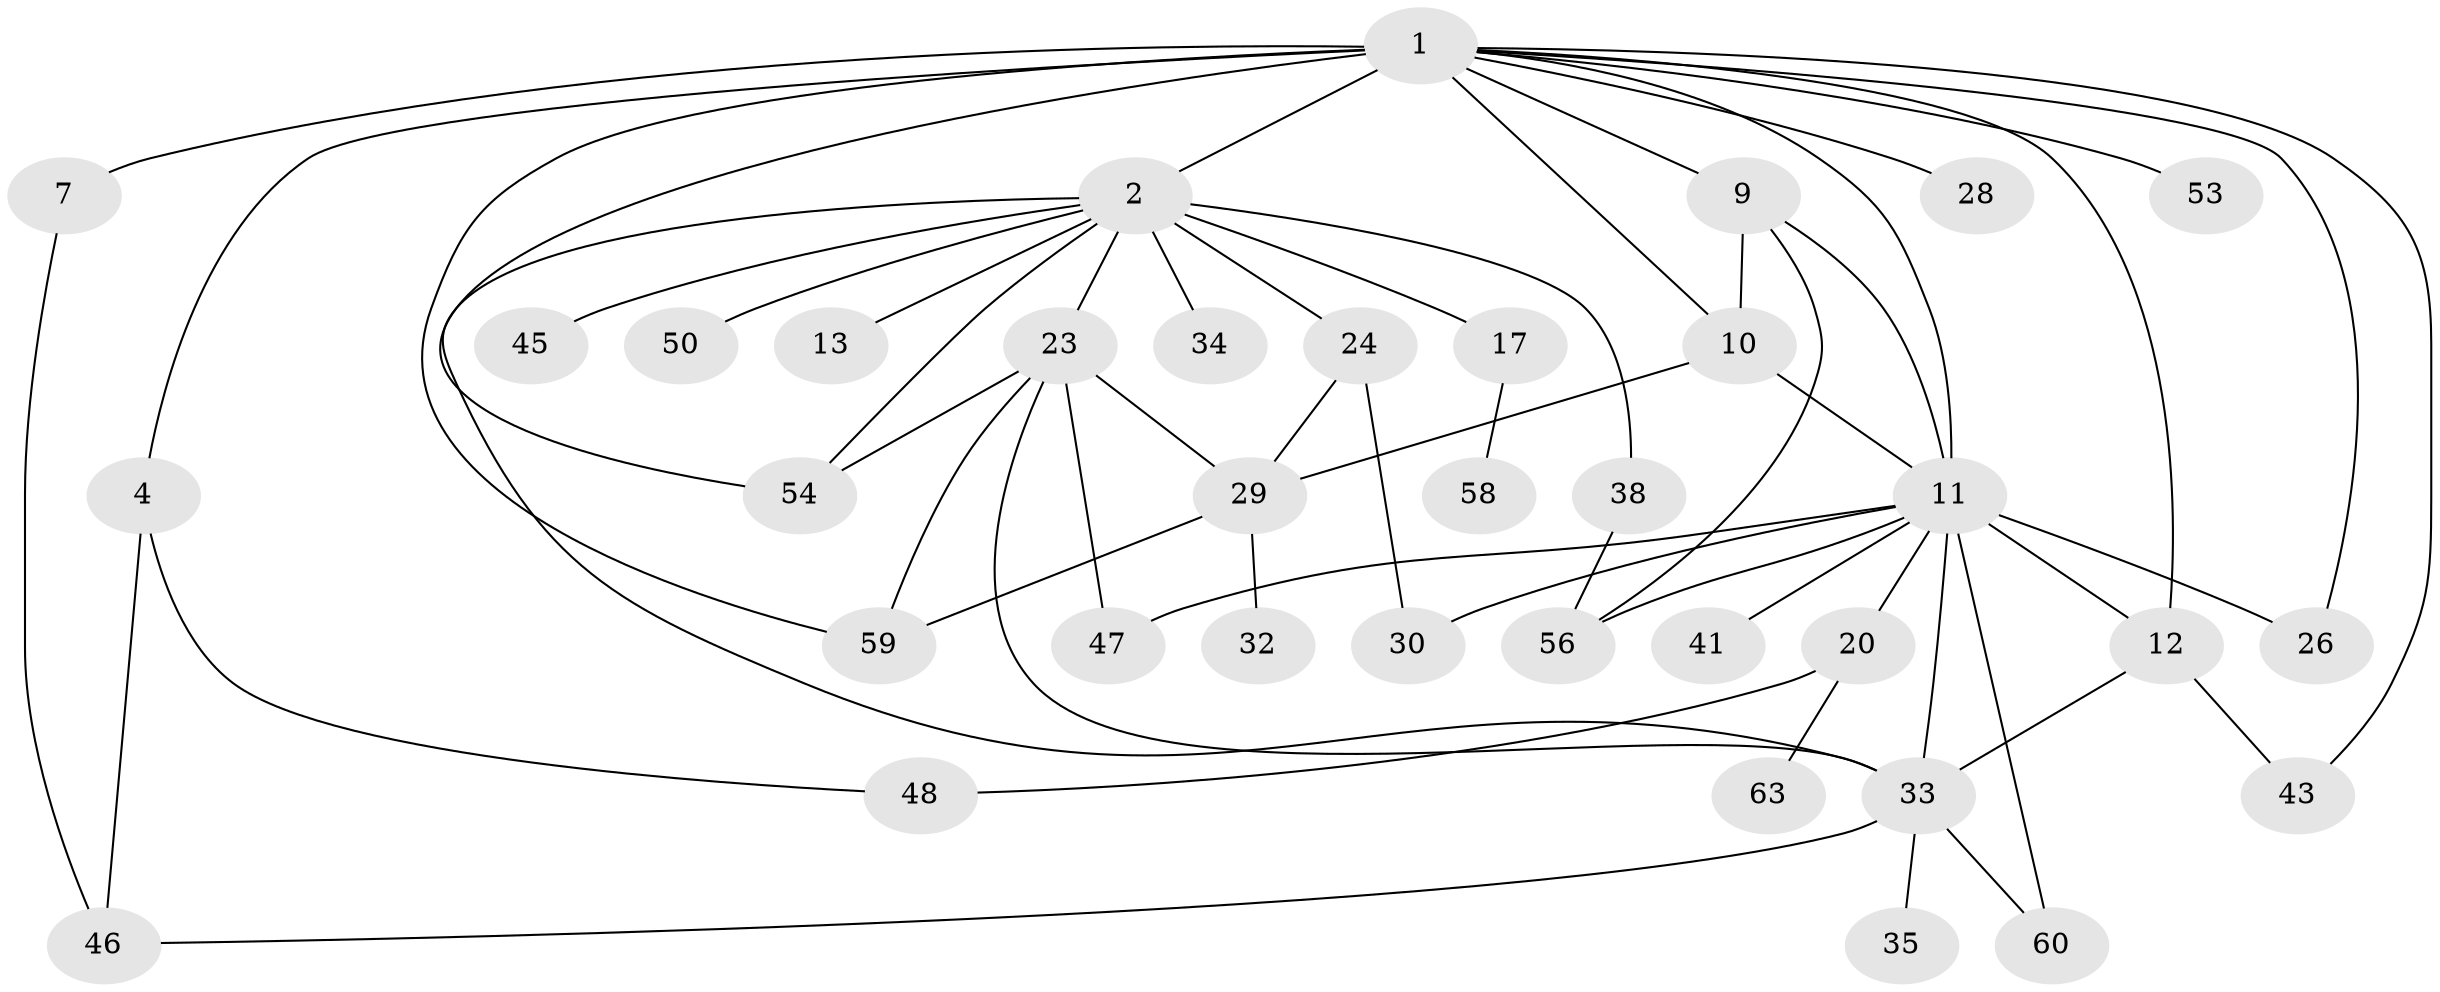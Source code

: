 // original degree distribution, {4: 0.05555555555555555, 6: 0.027777777777777776, 5: 0.08333333333333333, 7: 0.027777777777777776, 3: 0.20833333333333334, 2: 0.4027777777777778, 8: 0.013888888888888888, 1: 0.18055555555555555}
// Generated by graph-tools (version 1.1) at 2025/13/03/09/25 04:13:18]
// undirected, 36 vertices, 58 edges
graph export_dot {
graph [start="1"]
  node [color=gray90,style=filled];
  1 [super="+6+14"];
  2 [super="+3"];
  4 [super="+25"];
  7;
  9 [super="+61+36"];
  10 [super="+67+22"];
  11 [super="+51+18+16+64"];
  12 [super="+31"];
  13;
  17;
  20 [super="+39+42"];
  23 [super="+27"];
  24;
  26;
  28 [super="+69"];
  29 [super="+37"];
  30;
  32;
  33 [super="+65"];
  34;
  35 [super="+70"];
  38 [super="+62"];
  41;
  43;
  45;
  46 [super="+52"];
  47;
  48 [super="+49"];
  50;
  53;
  54 [super="+57"];
  56;
  58;
  59;
  60;
  63;
  1 -- 2 [weight=2];
  1 -- 4 [weight=2];
  1 -- 7 [weight=2];
  1 -- 9;
  1 -- 10;
  1 -- 53;
  1 -- 26;
  1 -- 59;
  1 -- 28;
  1 -- 11;
  1 -- 43;
  1 -- 12;
  1 -- 54;
  2 -- 17;
  2 -- 38;
  2 -- 45;
  2 -- 33;
  2 -- 34;
  2 -- 13;
  2 -- 50;
  2 -- 54;
  2 -- 23;
  2 -- 24;
  4 -- 48;
  4 -- 46;
  7 -- 46;
  9 -- 10;
  9 -- 56;
  9 -- 11;
  10 -- 11;
  10 -- 29;
  11 -- 12;
  11 -- 41 [weight=2];
  11 -- 33;
  11 -- 56;
  11 -- 26;
  11 -- 30;
  11 -- 47;
  11 -- 20;
  11 -- 60;
  12 -- 43;
  12 -- 33;
  17 -- 58;
  20 -- 48;
  20 -- 63;
  23 -- 29;
  23 -- 47;
  23 -- 54;
  23 -- 33;
  23 -- 59;
  24 -- 30;
  24 -- 29;
  29 -- 32;
  29 -- 59;
  33 -- 35;
  33 -- 60;
  33 -- 46;
  38 -- 56;
}
